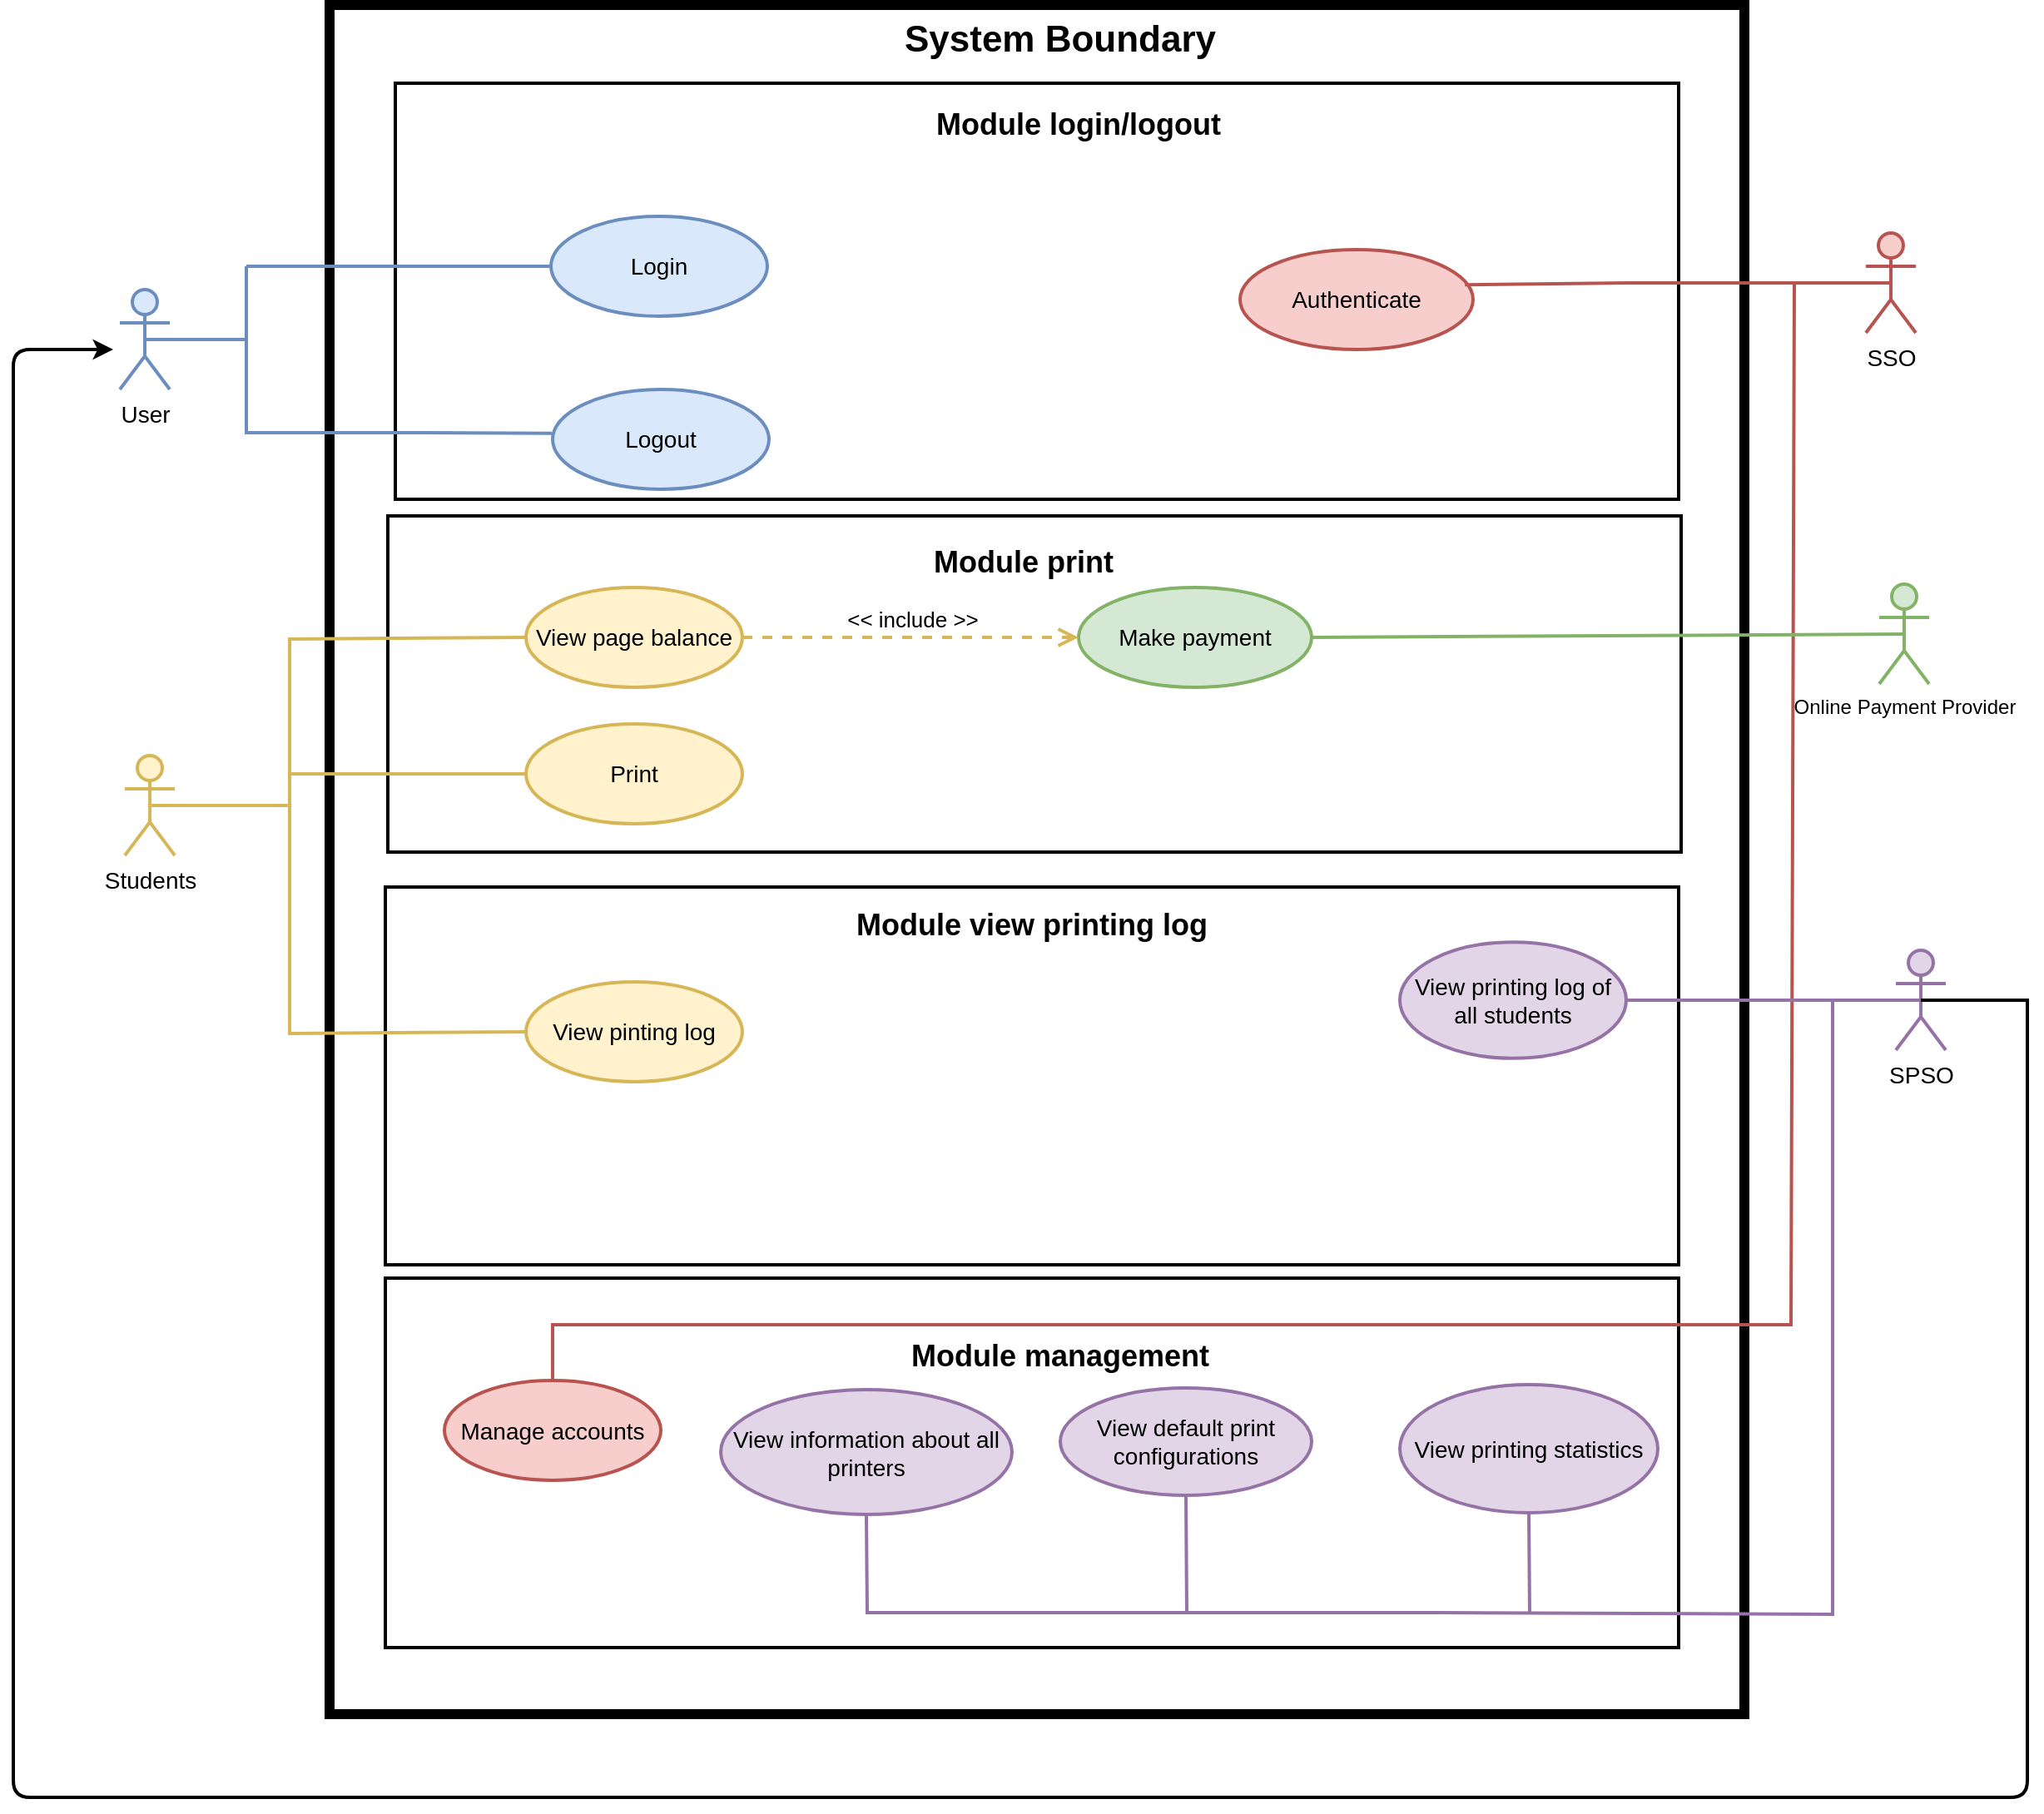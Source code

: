 <mxfile version="22.0.8" type="google">
  <diagram name="Trang-1" id="AeEnbmxU7tF4i0oNfya4">
    <mxGraphModel grid="1" page="1" gridSize="10" guides="1" tooltips="1" connect="1" arrows="1" fold="1" pageScale="1" pageWidth="827" pageHeight="1169" math="0" shadow="0">
      <root>
        <mxCell id="0" />
        <mxCell id="1" parent="0" />
        <mxCell id="Z0IccabozwdIeJtyzvo7-52" value="" style="rounded=0;whiteSpace=wrap;html=1;fillColor=none;strokeWidth=2;labelBackgroundColor=none;movable=1;resizable=1;rotatable=1;deletable=1;editable=1;locked=0;connectable=1;" vertex="1" parent="1">
          <mxGeometry x="313.5" y="888" width="777" height="222" as="geometry" />
        </mxCell>
        <mxCell id="Z0IccabozwdIeJtyzvo7-53" value="" style="html=1;points=[[0,0,0,0,5],[0,1,0,0,-5],[1,0,0,0,5],[1,1,0,0,-5]];perimeter=orthogonalPerimeter;outlineConnect=0;targetShapes=umlLifeline;portConstraint=eastwest;newEdgeStyle={&quot;curved&quot;:0,&quot;rounded&quot;:0};labelBackgroundColor=none;fillColor=none;strokeWidth=6;movable=1;resizable=1;rotatable=1;deletable=1;editable=1;locked=0;connectable=1;" vertex="1" parent="1">
          <mxGeometry x="280" y="123" width="850" height="1027" as="geometry" />
        </mxCell>
        <mxCell id="Z0IccabozwdIeJtyzvo7-54" value="" style="rounded=0;whiteSpace=wrap;html=1;fillColor=none;strokeWidth=2;labelBackgroundColor=none;movable=1;resizable=1;rotatable=1;deletable=1;editable=1;locked=0;connectable=1;" vertex="1" parent="1">
          <mxGeometry x="313.5" y="653" width="777" height="227" as="geometry" />
        </mxCell>
        <mxCell id="Z0IccabozwdIeJtyzvo7-55" value="" style="rounded=0;whiteSpace=wrap;html=1;fillColor=none;strokeWidth=2;labelBackgroundColor=none;movable=1;resizable=1;rotatable=1;deletable=1;editable=1;locked=0;connectable=1;" vertex="1" parent="1">
          <mxGeometry x="315" y="430" width="777" height="202" as="geometry" />
        </mxCell>
        <mxCell id="Z0IccabozwdIeJtyzvo7-56" value="" style="rounded=0;whiteSpace=wrap;html=1;strokeWidth=2;labelBackgroundColor=none;movable=1;resizable=1;rotatable=1;deletable=1;editable=1;locked=0;connectable=1;fillColor=none;" vertex="1" parent="1">
          <mxGeometry x="319.5" y="170" width="771" height="250" as="geometry" />
        </mxCell>
        <mxCell id="Z0IccabozwdIeJtyzvo7-57" value="SSO" style="shape=umlActor;verticalLabelPosition=bottom;verticalAlign=top;html=1;outlineConnect=0;fontSize=14;strokeWidth=2;labelBackgroundColor=none;fillColor=#f8cecc;strokeColor=#b85450;movable=1;resizable=1;rotatable=1;deletable=1;editable=1;locked=0;connectable=1;" vertex="1" parent="1">
          <mxGeometry x="1203" y="260" width="30" height="60" as="geometry" />
        </mxCell>
        <mxCell id="Z0IccabozwdIeJtyzvo7-58" value="" style="endArrow=none;html=1;rounded=0;strokeWidth=2;labelBackgroundColor=none;fontColor=default;movable=1;resizable=1;rotatable=1;deletable=1;editable=1;locked=0;connectable=1;" edge="1" parent="1">
          <mxGeometry width="50" height="50" relative="1" as="geometry">
            <mxPoint x="1268" y="333.5" as="sourcePoint" />
            <mxPoint x="1268" y="333.5" as="targetPoint" />
          </mxGeometry>
        </mxCell>
        <mxCell id="Z0IccabozwdIeJtyzvo7-59" value="Login" style="ellipse;whiteSpace=wrap;html=1;fillColor=#dae8fc;fontSize=14;strokeWidth=2;labelBackgroundColor=none;strokeColor=#6c8ebf;movable=1;resizable=1;rotatable=1;deletable=1;editable=1;locked=0;connectable=1;" vertex="1" parent="1">
          <mxGeometry x="413" y="250" width="130" height="60" as="geometry" />
        </mxCell>
        <mxCell id="Z0IccabozwdIeJtyzvo7-60" value="Print" style="ellipse;whiteSpace=wrap;html=1;fillColor=#fff2cc;fontSize=14;strokeWidth=2;labelBackgroundColor=none;strokeColor=#d6b656;movable=1;resizable=1;rotatable=1;deletable=1;editable=1;locked=0;connectable=1;" vertex="1" parent="1">
          <mxGeometry x="398" y="555" width="130" height="60" as="geometry" />
        </mxCell>
        <mxCell id="Z0IccabozwdIeJtyzvo7-62" value="View page balance" style="ellipse;whiteSpace=wrap;html=1;fontSize=14;strokeWidth=2;labelBackgroundColor=none;fillColor=#fff2cc;strokeColor=#d6b656;movable=1;resizable=1;rotatable=1;deletable=1;editable=1;locked=0;connectable=1;" vertex="1" parent="1">
          <mxGeometry x="398" y="473" width="130" height="60" as="geometry" />
        </mxCell>
        <mxCell id="Z0IccabozwdIeJtyzvo7-63" value="Manage accounts" style="ellipse;whiteSpace=wrap;html=1;fontSize=14;strokeWidth=2;labelBackgroundColor=none;fillColor=#f8cecc;strokeColor=#b85450;movable=1;resizable=1;rotatable=1;deletable=1;editable=1;locked=0;connectable=1;" vertex="1" parent="1">
          <mxGeometry x="349" y="949.5" width="130" height="60" as="geometry" />
        </mxCell>
        <mxCell id="Z0IccabozwdIeJtyzvo7-64" value="View default print configurations" style="ellipse;whiteSpace=wrap;html=1;fontSize=14;strokeWidth=2;labelBackgroundColor=none;fillColor=#e1d5e7;strokeColor=#9673a6;movable=1;resizable=1;rotatable=1;deletable=1;editable=1;locked=0;connectable=1;" vertex="1" parent="1">
          <mxGeometry x="719" y="954" width="151" height="64.5" as="geometry" />
        </mxCell>
        <mxCell id="Z0IccabozwdIeJtyzvo7-65" value="View printing log of all students" style="ellipse;whiteSpace=wrap;html=1;fontSize=14;strokeWidth=2;labelBackgroundColor=none;fillColor=#e1d5e7;strokeColor=#9673a6;movable=1;resizable=1;rotatable=1;deletable=1;editable=1;locked=0;connectable=1;" vertex="1" parent="1">
          <mxGeometry x="923" y="686.13" width="136" height="69.75" as="geometry" />
        </mxCell>
        <mxCell id="Z0IccabozwdIeJtyzvo7-66" value="View printing statistics" style="ellipse;whiteSpace=wrap;html=1;fontSize=14;strokeWidth=2;labelBackgroundColor=none;fillColor=#e1d5e7;strokeColor=#9673a6;movable=1;resizable=1;rotatable=1;deletable=1;editable=1;locked=0;connectable=1;" vertex="1" parent="1">
          <mxGeometry x="923" y="952" width="155" height="77" as="geometry" />
        </mxCell>
        <mxCell id="Z0IccabozwdIeJtyzvo7-67" style="edgeStyle=orthogonalEdgeStyle;rounded=0;orthogonalLoop=1;jettySize=auto;html=1;exitX=0.5;exitY=1;exitDx=0;exitDy=0;strokeWidth=2;labelBackgroundColor=none;fontColor=default;movable=1;resizable=1;rotatable=1;deletable=1;editable=1;locked=0;connectable=1;" edge="1" parent="1">
          <mxGeometry relative="1" as="geometry">
            <mxPoint x="543" y="573.5" as="sourcePoint" />
            <mxPoint x="543" y="573.5" as="targetPoint" />
          </mxGeometry>
        </mxCell>
        <mxCell id="Z0IccabozwdIeJtyzvo7-68" value="View pinting log" style="ellipse;whiteSpace=wrap;html=1;fontSize=14;strokeWidth=2;labelBackgroundColor=none;fillColor=#fff2cc;strokeColor=#d6b656;movable=1;resizable=1;rotatable=1;deletable=1;editable=1;locked=0;connectable=1;" vertex="1" parent="1">
          <mxGeometry x="398" y="710" width="130" height="60" as="geometry" />
        </mxCell>
        <mxCell id="Z0IccabozwdIeJtyzvo7-69" value="" style="endArrow=none;html=1;rounded=0;strokeWidth=2;labelBackgroundColor=none;fontColor=default;fillColor=#dae8fc;strokeColor=#6c8ebf;movable=1;resizable=1;rotatable=1;deletable=1;editable=1;locked=0;connectable=1;" edge="1" parent="1" target="Z0IccabozwdIeJtyzvo7-59">
          <mxGeometry width="50" height="50" relative="1" as="geometry">
            <mxPoint x="230" y="280" as="sourcePoint" />
            <mxPoint x="389.0" y="277" as="targetPoint" />
          </mxGeometry>
        </mxCell>
        <mxCell id="Z0IccabozwdIeJtyzvo7-70" value="" style="endArrow=none;html=1;rounded=0;entryX=0;entryY=0.5;entryDx=0;entryDy=0;strokeWidth=2;labelBackgroundColor=none;fontColor=default;fillColor=#fff2cc;strokeColor=#d6b656;movable=1;resizable=1;rotatable=1;deletable=1;editable=1;locked=0;connectable=1;" edge="1" parent="1" target="Z0IccabozwdIeJtyzvo7-60">
          <mxGeometry width="50" height="50" relative="1" as="geometry">
            <mxPoint x="257" y="585" as="sourcePoint" />
            <mxPoint x="278" y="553.5" as="targetPoint" />
          </mxGeometry>
        </mxCell>
        <mxCell id="Z0IccabozwdIeJtyzvo7-72" value="" style="endArrow=none;html=1;rounded=0;entryX=0;entryY=0.5;entryDx=0;entryDy=0;strokeWidth=2;labelBackgroundColor=none;fontColor=default;exitX=0;exitY=0.5;exitDx=0;exitDy=0;fillColor=#fff2cc;strokeColor=#d6b656;movable=1;resizable=1;rotatable=1;deletable=1;editable=1;locked=0;connectable=1;" edge="1" parent="1" source="Z0IccabozwdIeJtyzvo7-62" target="Z0IccabozwdIeJtyzvo7-68">
          <mxGeometry width="50" height="50" relative="1" as="geometry">
            <mxPoint x="254" y="473" as="sourcePoint" />
            <mxPoint x="278" y="553.5" as="targetPoint" />
            <Array as="points">
              <mxPoint x="256" y="504" />
              <mxPoint x="256" y="741" />
            </Array>
          </mxGeometry>
        </mxCell>
        <mxCell id="Z0IccabozwdIeJtyzvo7-73" value="" style="endArrow=none;html=1;rounded=0;exitX=0.5;exitY=0;exitDx=0;exitDy=0;strokeWidth=2;labelBackgroundColor=none;fontColor=default;fillColor=#f8cecc;strokeColor=#b85450;movable=1;resizable=1;rotatable=1;deletable=1;editable=1;locked=0;connectable=1;" edge="1" parent="1" source="Z0IccabozwdIeJtyzvo7-63">
          <mxGeometry width="50" height="50" relative="1" as="geometry">
            <mxPoint x="1098" y="383.5" as="sourcePoint" />
            <mxPoint x="1160" y="290" as="targetPoint" />
            <Array as="points">
              <mxPoint x="414" y="916" />
              <mxPoint x="1158" y="916" />
            </Array>
          </mxGeometry>
        </mxCell>
        <mxCell id="Z0IccabozwdIeJtyzvo7-74" value="" style="endArrow=none;html=1;rounded=0;strokeWidth=2;labelBackgroundColor=none;fontColor=default;exitX=0.5;exitY=1;exitDx=0;exitDy=0;fillColor=#e1d5e7;strokeColor=#9673a6;movable=1;resizable=1;rotatable=1;deletable=1;editable=1;locked=0;connectable=1;" edge="1" parent="1" source="Z0IccabozwdIeJtyzvo7-64">
          <mxGeometry width="50" height="50" relative="1" as="geometry">
            <mxPoint x="1098" y="653.5" as="sourcePoint" />
            <mxPoint x="795" y="1090" as="targetPoint" />
          </mxGeometry>
        </mxCell>
        <mxCell id="Z0IccabozwdIeJtyzvo7-75" value="" style="endArrow=none;html=1;rounded=0;exitX=1;exitY=0.5;exitDx=0;exitDy=0;strokeWidth=2;labelBackgroundColor=none;fontColor=default;entryX=0.5;entryY=0.5;entryDx=0;entryDy=0;entryPerimeter=0;fillColor=#e1d5e7;strokeColor=#9673a6;movable=1;resizable=1;rotatable=1;deletable=1;editable=1;locked=0;connectable=1;" edge="1" parent="1" source="Z0IccabozwdIeJtyzvo7-65" target="Z0IccabozwdIeJtyzvo7-90">
          <mxGeometry width="50" height="50" relative="1" as="geometry">
            <mxPoint x="910.0" y="788.75" as="sourcePoint" />
            <mxPoint x="1181" y="745" as="targetPoint" />
          </mxGeometry>
        </mxCell>
        <mxCell id="Z0IccabozwdIeJtyzvo7-76" value="" style="endArrow=none;html=1;rounded=0;exitX=0.5;exitY=1;exitDx=0;exitDy=0;strokeWidth=2;labelBackgroundColor=none;fontColor=default;fillColor=#e1d5e7;strokeColor=#9673a6;movable=1;resizable=1;rotatable=1;deletable=1;editable=1;locked=0;connectable=1;" edge="1" parent="1" source="Z0IccabozwdIeJtyzvo7-66">
          <mxGeometry width="50" height="50" relative="1" as="geometry">
            <mxPoint x="1098" y="653.5" as="sourcePoint" />
            <mxPoint x="1001" y="1090" as="targetPoint" />
          </mxGeometry>
        </mxCell>
        <mxCell id="Z0IccabozwdIeJtyzvo7-77" value="Make payment" style="ellipse;whiteSpace=wrap;html=1;fontSize=14;strokeWidth=2;labelBackgroundColor=none;fillColor=#d5e8d4;strokeColor=#82b366;movable=1;resizable=1;rotatable=1;deletable=1;editable=1;locked=0;connectable=1;" vertex="1" parent="1">
          <mxGeometry x="730" y="473" width="140" height="60" as="geometry" />
        </mxCell>
        <mxCell id="Z0IccabozwdIeJtyzvo7-78" value="View information about all printers" style="ellipse;whiteSpace=wrap;html=1;fontSize=14;strokeWidth=2;labelBackgroundColor=none;fillColor=#e1d5e7;strokeColor=#9673a6;movable=1;resizable=1;rotatable=1;deletable=1;editable=1;locked=0;connectable=1;" vertex="1" parent="1">
          <mxGeometry x="515" y="955" width="175" height="75" as="geometry" />
        </mxCell>
        <mxCell id="Z0IccabozwdIeJtyzvo7-79" value="" style="endArrow=none;html=1;rounded=0;strokeWidth=2;labelBackgroundColor=none;fontColor=default;entryX=0.5;entryY=1;entryDx=0;entryDy=0;fillColor=#e1d5e7;strokeColor=#9673a6;movable=1;resizable=1;rotatable=1;deletable=1;editable=1;locked=0;connectable=1;" edge="1" parent="1" target="Z0IccabozwdIeJtyzvo7-78">
          <mxGeometry width="50" height="50" relative="1" as="geometry">
            <mxPoint x="1183" y="720" as="sourcePoint" />
            <mxPoint x="599" y="1029" as="targetPoint" />
            <Array as="points">
              <mxPoint x="1183" y="1090" />
              <mxPoint x="947" y="1089" />
              <mxPoint x="603" y="1089" />
            </Array>
          </mxGeometry>
        </mxCell>
        <mxCell id="Z0IccabozwdIeJtyzvo7-80" value="Logout" style="ellipse;whiteSpace=wrap;html=1;fillColor=#dae8fc;fontSize=14;strokeWidth=2;labelBackgroundColor=none;strokeColor=#6c8ebf;movable=1;resizable=1;rotatable=1;deletable=1;editable=1;locked=0;connectable=1;" vertex="1" parent="1">
          <mxGeometry x="414" y="354" width="130" height="60" as="geometry" />
        </mxCell>
        <mxCell id="Z0IccabozwdIeJtyzvo7-81" value="" style="endArrow=none;html=1;rounded=0;entryX=-0.004;entryY=0.439;entryDx=0;entryDy=0;strokeWidth=2;labelBackgroundColor=none;fontColor=default;fillColor=#dae8fc;strokeColor=#6c8ebf;movable=1;resizable=1;rotatable=1;deletable=1;editable=1;locked=0;connectable=1;entryPerimeter=0;" edge="1" parent="1" target="Z0IccabozwdIeJtyzvo7-80">
          <mxGeometry width="50" height="50" relative="1" as="geometry">
            <mxPoint x="230" y="280" as="sourcePoint" />
            <mxPoint x="278" y="333.5" as="targetPoint" />
            <Array as="points">
              <mxPoint x="230" y="330" />
              <mxPoint x="230" y="380" />
              <mxPoint x="320" y="380" />
            </Array>
          </mxGeometry>
        </mxCell>
        <mxCell id="Z0IccabozwdIeJtyzvo7-82" value="Online Payment Provider" style="shape=umlActor;verticalLabelPosition=bottom;verticalAlign=top;html=1;outlineConnect=0;strokeWidth=2;labelBackgroundColor=none;fillColor=#d5e8d4;strokeColor=#82b366;movable=1;resizable=1;rotatable=1;deletable=1;editable=1;locked=0;connectable=1;" vertex="1" parent="1">
          <mxGeometry x="1211" y="471" width="30" height="60" as="geometry" />
        </mxCell>
        <mxCell id="Z0IccabozwdIeJtyzvo7-83" value="" style="endArrow=none;html=1;rounded=0;exitX=1;exitY=0.5;exitDx=0;exitDy=0;strokeWidth=2;labelBackgroundColor=none;fontColor=default;entryX=0.5;entryY=0.5;entryDx=0;entryDy=0;entryPerimeter=0;fillColor=#d5e8d4;strokeColor=#82b366;movable=1;resizable=1;rotatable=1;deletable=1;editable=1;locked=0;connectable=1;" edge="1" parent="1" source="Z0IccabozwdIeJtyzvo7-77" target="Z0IccabozwdIeJtyzvo7-82">
          <mxGeometry width="50" height="50" relative="1" as="geometry">
            <mxPoint x="737" y="833.5" as="sourcePoint" />
            <mxPoint x="702" y="807.5" as="targetPoint" />
          </mxGeometry>
        </mxCell>
        <mxCell id="Z0IccabozwdIeJtyzvo7-84" value="Students" style="shape=umlActor;verticalLabelPosition=bottom;verticalAlign=top;html=1;outlineConnect=0;fontSize=14;strokeWidth=2;labelBackgroundColor=none;fillColor=#fff2cc;strokeColor=#d6b656;movable=1;resizable=1;rotatable=1;deletable=1;editable=1;locked=0;connectable=1;" vertex="1" parent="1">
          <mxGeometry x="157" y="574" width="30" height="60" as="geometry" />
        </mxCell>
        <mxCell id="Z0IccabozwdIeJtyzvo7-85" value="User" style="shape=umlActor;verticalLabelPosition=bottom;verticalAlign=top;html=1;outlineConnect=0;fontSize=14;strokeWidth=2;labelBackgroundColor=none;fillColor=#dae8fc;strokeColor=#6c8ebf;movable=1;resizable=1;rotatable=1;deletable=1;editable=1;locked=0;connectable=1;" vertex="1" parent="1">
          <mxGeometry x="154" y="294" width="30" height="60" as="geometry" />
        </mxCell>
        <mxCell id="Z0IccabozwdIeJtyzvo7-86" value="&lt;font style=&quot;font-size: 22px;&quot;&gt;&lt;b&gt;System Boundary&lt;/b&gt;&lt;/font&gt;" style="text;html=1;strokeColor=none;fillColor=none;align=center;verticalAlign=middle;whiteSpace=wrap;rounded=0;strokeWidth=2;labelBackgroundColor=none;movable=1;resizable=1;rotatable=1;deletable=1;editable=1;locked=0;connectable=1;" vertex="1" parent="1">
          <mxGeometry x="601" y="129" width="236" height="30" as="geometry" />
        </mxCell>
        <mxCell id="Z0IccabozwdIeJtyzvo7-87" value="&lt;font style=&quot;font-size: 18px;&quot;&gt;&lt;b&gt;Module login/logout&lt;/b&gt;&lt;/font&gt;" style="text;html=1;strokeColor=none;fillColor=none;align=center;verticalAlign=middle;whiteSpace=wrap;rounded=0;strokeWidth=2;labelBackgroundColor=none;movable=1;resizable=1;rotatable=1;deletable=1;editable=1;locked=0;connectable=1;" vertex="1" parent="1">
          <mxGeometry x="590" y="180" width="280" height="30" as="geometry" />
        </mxCell>
        <mxCell id="Z0IccabozwdIeJtyzvo7-88" value="" style="endArrow=none;html=1;rounded=0;entryX=0.5;entryY=0.5;entryDx=0;entryDy=0;entryPerimeter=0;strokeWidth=2;labelBackgroundColor=none;fontColor=default;fillColor=#fff2cc;strokeColor=#d6b656;movable=1;resizable=1;rotatable=1;deletable=1;editable=1;locked=0;connectable=1;" edge="1" parent="1" target="Z0IccabozwdIeJtyzvo7-84">
          <mxGeometry width="50" height="50" relative="1" as="geometry">
            <mxPoint x="256" y="604" as="sourcePoint" />
            <mxPoint x="375" y="619" as="targetPoint" />
          </mxGeometry>
        </mxCell>
        <mxCell id="Z0IccabozwdIeJtyzvo7-89" value="" style="endArrow=classic;html=1;rounded=1;jumpStyle=sharp;strokeWidth=2;labelBackgroundColor=none;fontColor=default;movable=1;resizable=1;rotatable=1;deletable=1;editable=1;locked=0;connectable=1;" edge="1" parent="1">
          <mxGeometry width="50" height="50" relative="1" as="geometry">
            <mxPoint x="1300" y="720" as="sourcePoint" />
            <mxPoint x="150" y="330" as="targetPoint" />
            <Array as="points">
              <mxPoint x="1300" y="1200" />
              <mxPoint x="690" y="1200" />
              <mxPoint x="90" y="1200" />
              <mxPoint x="90" y="760" />
              <mxPoint x="90" y="330" />
            </Array>
          </mxGeometry>
        </mxCell>
        <mxCell id="Z0IccabozwdIeJtyzvo7-90" value="SPSO" style="shape=umlActor;verticalLabelPosition=bottom;verticalAlign=top;html=1;outlineConnect=0;fontSize=14;strokeWidth=2;labelBackgroundColor=none;fillColor=#e1d5e7;strokeColor=#9673a6;movable=1;resizable=1;rotatable=1;deletable=1;editable=1;locked=0;connectable=1;" vertex="1" parent="1">
          <mxGeometry x="1221" y="691" width="30" height="60" as="geometry" />
        </mxCell>
        <mxCell id="Z0IccabozwdIeJtyzvo7-91" value="&lt;font style=&quot;font-size: 18px;&quot;&gt;&lt;b&gt;Module print&lt;/b&gt;&lt;/font&gt;" style="text;html=1;strokeColor=none;fillColor=none;align=center;verticalAlign=middle;whiteSpace=wrap;rounded=0;strokeWidth=2;labelBackgroundColor=none;movable=1;resizable=1;rotatable=1;deletable=1;editable=1;locked=0;connectable=1;" vertex="1" parent="1">
          <mxGeometry x="557" y="443" width="280" height="30" as="geometry" />
        </mxCell>
        <mxCell id="Z0IccabozwdIeJtyzvo7-92" value="" style="endArrow=none;html=1;rounded=0;exitX=0.5;exitY=0.5;exitDx=0;exitDy=0;exitPerimeter=0;strokeWidth=2;labelBackgroundColor=none;fontColor=default;fillColor=#dae8fc;strokeColor=#6c8ebf;movable=1;resizable=1;rotatable=1;deletable=1;editable=1;locked=0;connectable=1;" edge="1" parent="1" source="Z0IccabozwdIeJtyzvo7-85">
          <mxGeometry width="50" height="50" relative="1" as="geometry">
            <mxPoint x="248" y="361" as="sourcePoint" />
            <mxPoint x="230" y="324" as="targetPoint" />
          </mxGeometry>
        </mxCell>
        <mxCell id="Z0IccabozwdIeJtyzvo7-93" value="&lt;font style=&quot;font-size: 18px;&quot;&gt;&lt;b&gt;Module view printing log&lt;/b&gt;&lt;/font&gt;" style="text;html=1;strokeColor=none;fillColor=none;align=center;verticalAlign=middle;whiteSpace=wrap;rounded=0;strokeWidth=2;labelBackgroundColor=none;movable=1;resizable=1;rotatable=1;deletable=1;editable=1;locked=0;connectable=1;" vertex="1" parent="1">
          <mxGeometry x="562" y="661" width="280" height="30" as="geometry" />
        </mxCell>
        <mxCell id="Z0IccabozwdIeJtyzvo7-94" value="" style="endArrow=none;html=1;rounded=0;entryX=0.5;entryY=0.5;entryDx=0;entryDy=0;entryPerimeter=0;fillColor=#f8cecc;strokeColor=#b85450;strokeWidth=2;movable=1;resizable=1;rotatable=1;deletable=1;editable=1;locked=0;connectable=1;" edge="1" parent="1" target="Z0IccabozwdIeJtyzvo7-57">
          <mxGeometry width="50" height="50" relative="1" as="geometry">
            <mxPoint x="1160" y="290" as="sourcePoint" />
            <mxPoint x="1215" y="253" as="targetPoint" />
          </mxGeometry>
        </mxCell>
        <mxCell id="Z0IccabozwdIeJtyzvo7-95" value="" style="endArrow=none;html=1;rounded=0;exitX=0.5;exitY=0.5;exitDx=0;exitDy=0;exitPerimeter=0;strokeWidth=2;movable=1;resizable=1;rotatable=1;deletable=1;editable=1;locked=0;connectable=1;" edge="1" parent="1" source="Z0IccabozwdIeJtyzvo7-90">
          <mxGeometry width="50" height="50" relative="1" as="geometry">
            <mxPoint x="1233" y="739.96" as="sourcePoint" />
            <mxPoint x="1300" y="721" as="targetPoint" />
          </mxGeometry>
        </mxCell>
        <mxCell id="Z0IccabozwdIeJtyzvo7-97" value="&lt;font style=&quot;font-size: 18px;&quot;&gt;&lt;b&gt;Module management&lt;/b&gt;&lt;/font&gt;" style="text;html=1;strokeColor=none;fillColor=none;align=center;verticalAlign=middle;whiteSpace=wrap;rounded=0;strokeWidth=2;labelBackgroundColor=none;movable=1;resizable=1;rotatable=1;deletable=1;editable=1;locked=0;connectable=1;" vertex="1" parent="1">
          <mxGeometry x="579" y="919.5" width="280" height="30" as="geometry" />
        </mxCell>
        <mxCell id="Z0IccabozwdIeJtyzvo7-98" value="&lt;font style=&quot;font-size: 13px;&quot;&gt;&amp;lt;&amp;lt; include &amp;gt;&amp;gt;&lt;/font&gt;" style="html=1;verticalAlign=bottom;endArrow=open;dashed=1;endSize=8;curved=0;rounded=0;entryX=0;entryY=0.5;entryDx=0;entryDy=0;exitX=1;exitY=0.5;exitDx=0;exitDy=0;strokeWidth=2;labelBackgroundColor=none;fontColor=default;fillColor=#fff2cc;strokeColor=#d6b656;movable=1;resizable=1;rotatable=1;deletable=1;editable=1;locked=0;connectable=1;" edge="1" parent="1" source="Z0IccabozwdIeJtyzvo7-62" target="Z0IccabozwdIeJtyzvo7-77">
          <mxGeometry x="0.008" relative="1" as="geometry">
            <mxPoint x="520" y="259" as="sourcePoint" />
            <mxPoint x="712" y="269" as="targetPoint" />
            <mxPoint as="offset" />
          </mxGeometry>
        </mxCell>
        <mxCell id="yjxmDRZbXh30tHVFiKJ1-4" value="Authenticate" style="ellipse;whiteSpace=wrap;html=1;fontSize=14;strokeWidth=2;labelBackgroundColor=none;fillColor=#f8cecc;strokeColor=#b85450;movable=1;resizable=1;rotatable=1;deletable=1;editable=1;locked=0;connectable=1;" vertex="1" parent="1">
          <mxGeometry x="827" y="270" width="140" height="60" as="geometry" />
        </mxCell>
        <mxCell id="yjxmDRZbXh30tHVFiKJ1-6" value="" style="endArrow=none;html=1;rounded=0;strokeWidth=2;labelBackgroundColor=none;fontColor=default;fillColor=#f8cecc;strokeColor=#b85450;movable=1;resizable=1;rotatable=1;deletable=1;editable=1;locked=0;connectable=1;exitX=0.965;exitY=0.352;exitDx=0;exitDy=0;exitPerimeter=0;" edge="1" parent="1" source="yjxmDRZbXh30tHVFiKJ1-4">
          <mxGeometry width="50" height="50" relative="1" as="geometry">
            <mxPoint x="980" y="290" as="sourcePoint" />
            <mxPoint x="1160" y="290" as="targetPoint" />
            <Array as="points">
              <mxPoint x="1060" y="290" />
            </Array>
          </mxGeometry>
        </mxCell>
      </root>
    </mxGraphModel>
  </diagram>
</mxfile>
